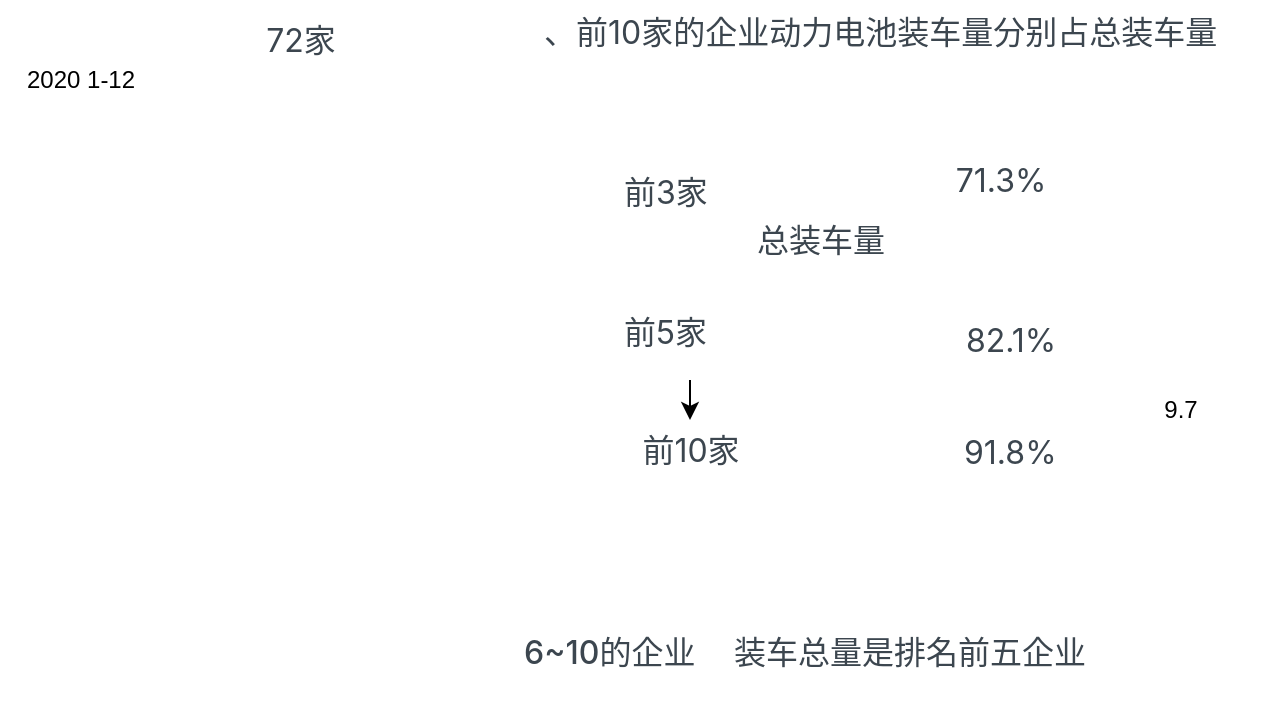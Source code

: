 <mxfile>
    <diagram id="FUF1ruyDBFZoRjfsvK8r" name="第 1 页">
        <mxGraphModel dx="753" dy="469" grid="1" gridSize="10" guides="1" tooltips="1" connect="1" arrows="1" fold="1" page="1" pageScale="1" pageWidth="827" pageHeight="1169" math="0" shadow="0">
            <root>
                <mxCell id="0"/>
                <mxCell id="1" parent="0"/>
                <mxCell id="2" value="2020 1-12&lt;br&gt;" style="text;html=1;align=center;verticalAlign=middle;resizable=0;points=[];autosize=1;strokeColor=none;fillColor=none;" vertex="1" parent="1">
                    <mxGeometry x="130" y="85" width="80" height="30" as="geometry"/>
                </mxCell>
                <mxCell id="3" value="&lt;span style=&quot;color: rgb(60, 70, 79); font-family: -apple-system, BlinkMacSystemFont, &amp;quot;PingFang SC&amp;quot;, &amp;quot;Segoe UI&amp;quot;, &amp;quot;Microsoft YaHei&amp;quot;, &amp;quot;Hiragino Sans GB&amp;quot;, &amp;quot;Helvetica Neue&amp;quot;, Helvetica, Arial, sans-serif; font-size: 16px; text-align: start; background-color: rgb(255, 255, 255);&quot;&gt;72家&lt;/span&gt;" style="text;html=1;align=center;verticalAlign=middle;resizable=0;points=[];autosize=1;strokeColor=none;fillColor=none;" vertex="1" parent="1">
                    <mxGeometry x="250" y="65" width="60" height="30" as="geometry"/>
                </mxCell>
                <mxCell id="4" value="&lt;span style=&quot;color: rgb(60, 70, 79); font-family: -apple-system, BlinkMacSystemFont, &amp;quot;PingFang SC&amp;quot;, &amp;quot;Segoe UI&amp;quot;, &amp;quot;Microsoft YaHei&amp;quot;, &amp;quot;Hiragino Sans GB&amp;quot;, &amp;quot;Helvetica Neue&amp;quot;, Helvetica, Arial, sans-serif; font-size: 16px; font-style: normal; font-variant-ligatures: normal; font-variant-caps: normal; font-weight: 400; letter-spacing: normal; orphans: 2; text-align: start; text-indent: 0px; text-transform: none; widows: 2; word-spacing: 0px; -webkit-text-stroke-width: 0px; background-color: rgb(255, 255, 255); text-decoration-thickness: initial; text-decoration-style: initial; text-decoration-color: initial; float: none; display: inline !important;&quot;&gt;前3家&lt;/span&gt;" style="text;whiteSpace=wrap;html=1;" vertex="1" parent="1">
                    <mxGeometry x="440" y="140" width="70" height="40" as="geometry"/>
                </mxCell>
                <mxCell id="5" value="&lt;span style=&quot;color: rgb(60, 70, 79); font-family: -apple-system, BlinkMacSystemFont, &amp;quot;PingFang SC&amp;quot;, &amp;quot;Segoe UI&amp;quot;, &amp;quot;Microsoft YaHei&amp;quot;, &amp;quot;Hiragino Sans GB&amp;quot;, &amp;quot;Helvetica Neue&amp;quot;, Helvetica, Arial, sans-serif; font-size: 16px; text-align: start; background-color: rgb(255, 255, 255);&quot;&gt;总装车量&lt;/span&gt;" style="text;html=1;align=center;verticalAlign=middle;resizable=0;points=[];autosize=1;strokeColor=none;fillColor=none;" vertex="1" parent="1">
                    <mxGeometry x="495" y="165" width="90" height="30" as="geometry"/>
                </mxCell>
                <mxCell id="6" value="&lt;span style=&quot;color: rgb(60, 70, 79); font-family: -apple-system, BlinkMacSystemFont, &amp;quot;PingFang SC&amp;quot;, &amp;quot;Segoe UI&amp;quot;, &amp;quot;Microsoft YaHei&amp;quot;, &amp;quot;Hiragino Sans GB&amp;quot;, &amp;quot;Helvetica Neue&amp;quot;, Helvetica, Arial, sans-serif; font-size: 16px; text-align: start; background-color: rgb(255, 255, 255);&quot;&gt;71.3%&lt;/span&gt;" style="text;html=1;align=center;verticalAlign=middle;resizable=0;points=[];autosize=1;strokeColor=none;fillColor=none;" vertex="1" parent="1">
                    <mxGeometry x="595" y="135" width="70" height="30" as="geometry"/>
                </mxCell>
                <mxCell id="15" value="" style="edgeStyle=none;html=1;" edge="1" parent="1" source="7" target="9">
                    <mxGeometry relative="1" as="geometry"/>
                </mxCell>
                <mxCell id="7" value="&lt;span style=&quot;color: rgb(60, 70, 79); font-family: -apple-system, BlinkMacSystemFont, &amp;quot;PingFang SC&amp;quot;, &amp;quot;Segoe UI&amp;quot;, &amp;quot;Microsoft YaHei&amp;quot;, &amp;quot;Hiragino Sans GB&amp;quot;, &amp;quot;Helvetica Neue&amp;quot;, Helvetica, Arial, sans-serif; font-size: 16px; font-style: normal; font-variant-ligatures: normal; font-variant-caps: normal; font-weight: 400; letter-spacing: normal; orphans: 2; text-align: start; text-indent: 0px; text-transform: none; widows: 2; word-spacing: 0px; -webkit-text-stroke-width: 0px; background-color: rgb(255, 255, 255); text-decoration-thickness: initial; text-decoration-style: initial; text-decoration-color: initial; float: none; display: inline !important;&quot;&gt;前5家&lt;/span&gt;" style="text;whiteSpace=wrap;html=1;" vertex="1" parent="1">
                    <mxGeometry x="440" y="210" width="70" height="40" as="geometry"/>
                </mxCell>
                <mxCell id="8" value="&lt;span style=&quot;color: rgb(60, 70, 79); font-family: -apple-system, BlinkMacSystemFont, &amp;quot;PingFang SC&amp;quot;, &amp;quot;Segoe UI&amp;quot;, &amp;quot;Microsoft YaHei&amp;quot;, &amp;quot;Hiragino Sans GB&amp;quot;, &amp;quot;Helvetica Neue&amp;quot;, Helvetica, Arial, sans-serif; font-size: 16px; text-align: start; background-color: rgb(255, 255, 255);&quot;&gt;82.1%&lt;/span&gt;" style="text;html=1;align=center;verticalAlign=middle;resizable=0;points=[];autosize=1;strokeColor=none;fillColor=none;" vertex="1" parent="1">
                    <mxGeometry x="600" y="215" width="70" height="30" as="geometry"/>
                </mxCell>
                <mxCell id="9" value="&lt;span style=&quot;color: rgb(60, 70, 79); font-family: -apple-system, BlinkMacSystemFont, &amp;quot;PingFang SC&amp;quot;, &amp;quot;Segoe UI&amp;quot;, &amp;quot;Microsoft YaHei&amp;quot;, &amp;quot;Hiragino Sans GB&amp;quot;, &amp;quot;Helvetica Neue&amp;quot;, Helvetica, Arial, sans-serif; font-size: 16px; text-align: start; background-color: rgb(255, 255, 255);&quot;&gt;前10家&lt;/span&gt;" style="text;html=1;align=center;verticalAlign=middle;resizable=0;points=[];autosize=1;strokeColor=none;fillColor=none;" vertex="1" parent="1">
                    <mxGeometry x="440" y="270" width="70" height="30" as="geometry"/>
                </mxCell>
                <mxCell id="10" value="&lt;span style=&quot;color: rgb(60, 70, 79); font-family: -apple-system, BlinkMacSystemFont, &amp;quot;PingFang SC&amp;quot;, &amp;quot;Segoe UI&amp;quot;, &amp;quot;Microsoft YaHei&amp;quot;, &amp;quot;Hiragino Sans GB&amp;quot;, &amp;quot;Helvetica Neue&amp;quot;, Helvetica, Arial, sans-serif; font-size: 16px; font-style: normal; font-variant-ligatures: normal; font-variant-caps: normal; font-weight: 400; letter-spacing: normal; orphans: 2; text-align: start; text-indent: 0px; text-transform: none; widows: 2; word-spacing: 0px; -webkit-text-stroke-width: 0px; background-color: rgb(255, 255, 255); text-decoration-thickness: initial; text-decoration-style: initial; text-decoration-color: initial; float: none; display: inline !important;&quot;&gt;91.8%&lt;/span&gt;" style="text;whiteSpace=wrap;html=1;" vertex="1" parent="1">
                    <mxGeometry x="610" y="270" width="80" height="40" as="geometry"/>
                </mxCell>
                <mxCell id="12" value="&lt;span style=&quot;color: rgb(60, 70, 79); font-family: -apple-system, BlinkMacSystemFont, &amp;quot;PingFang SC&amp;quot;, &amp;quot;Segoe UI&amp;quot;, &amp;quot;Microsoft YaHei&amp;quot;, &amp;quot;Hiragino Sans GB&amp;quot;, &amp;quot;Helvetica Neue&amp;quot;, Helvetica, Arial, sans-serif; font-size: 16px; font-style: normal; font-variant-ligatures: normal; font-variant-caps: normal; font-weight: 500; letter-spacing: normal; orphans: 2; text-align: start; text-indent: 0px; text-transform: none; widows: 2; word-spacing: 0px; -webkit-text-stroke-width: 0px; background-color: rgb(255, 255, 255); text-decoration-thickness: initial; text-decoration-style: initial; text-decoration-color: initial; float: none; display: inline !important;&quot;&gt;6~10的企业&lt;/span&gt;" style="text;whiteSpace=wrap;html=1;" vertex="1" parent="1">
                    <mxGeometry x="390" y="370" width="120" height="40" as="geometry"/>
                </mxCell>
                <mxCell id="13" value="&lt;span style=&quot;color: rgb(60, 70, 79); font-family: -apple-system, BlinkMacSystemFont, &amp;quot;PingFang SC&amp;quot;, &amp;quot;Segoe UI&amp;quot;, &amp;quot;Microsoft YaHei&amp;quot;, &amp;quot;Hiragino Sans GB&amp;quot;, &amp;quot;Helvetica Neue&amp;quot;, Helvetica, Arial, sans-serif; font-size: 16px; font-style: normal; font-variant-ligatures: normal; font-variant-caps: normal; font-weight: 500; letter-spacing: normal; orphans: 2; text-align: start; text-indent: 0px; text-transform: none; widows: 2; word-spacing: 0px; -webkit-text-stroke-width: 0px; background-color: rgb(255, 255, 255); text-decoration-thickness: initial; text-decoration-style: initial; text-decoration-color: initial; float: none; display: inline !important;&quot;&gt;装车总量是排名前五企业&lt;/span&gt;" style="text;whiteSpace=wrap;html=1;" vertex="1" parent="1">
                    <mxGeometry x="495" y="370" width="210" height="40" as="geometry"/>
                </mxCell>
                <mxCell id="14" value="&lt;span style=&quot;color: rgb(60, 70, 79); font-family: -apple-system, BlinkMacSystemFont, &amp;quot;PingFang SC&amp;quot;, &amp;quot;Segoe UI&amp;quot;, &amp;quot;Microsoft YaHei&amp;quot;, &amp;quot;Hiragino Sans GB&amp;quot;, &amp;quot;Helvetica Neue&amp;quot;, Helvetica, Arial, sans-serif; font-size: 16px; font-style: normal; font-variant-ligatures: normal; font-variant-caps: normal; font-weight: 400; letter-spacing: normal; orphans: 2; text-align: start; text-indent: 0px; text-transform: none; widows: 2; word-spacing: 0px; -webkit-text-stroke-width: 0px; background-color: rgb(255, 255, 255); text-decoration-thickness: initial; text-decoration-style: initial; text-decoration-color: initial; float: none; display: inline !important;&quot;&gt;、前10家的企业动力电池装车量分别占总装车量&lt;/span&gt;" style="text;whiteSpace=wrap;html=1;" vertex="1" parent="1">
                    <mxGeometry x="400" y="60" width="370" height="40" as="geometry"/>
                </mxCell>
                <mxCell id="16" value="9.7" style="text;html=1;align=center;verticalAlign=middle;resizable=0;points=[];autosize=1;strokeColor=none;fillColor=none;" vertex="1" parent="1">
                    <mxGeometry x="700" y="250" width="40" height="30" as="geometry"/>
                </mxCell>
            </root>
        </mxGraphModel>
    </diagram>
</mxfile>